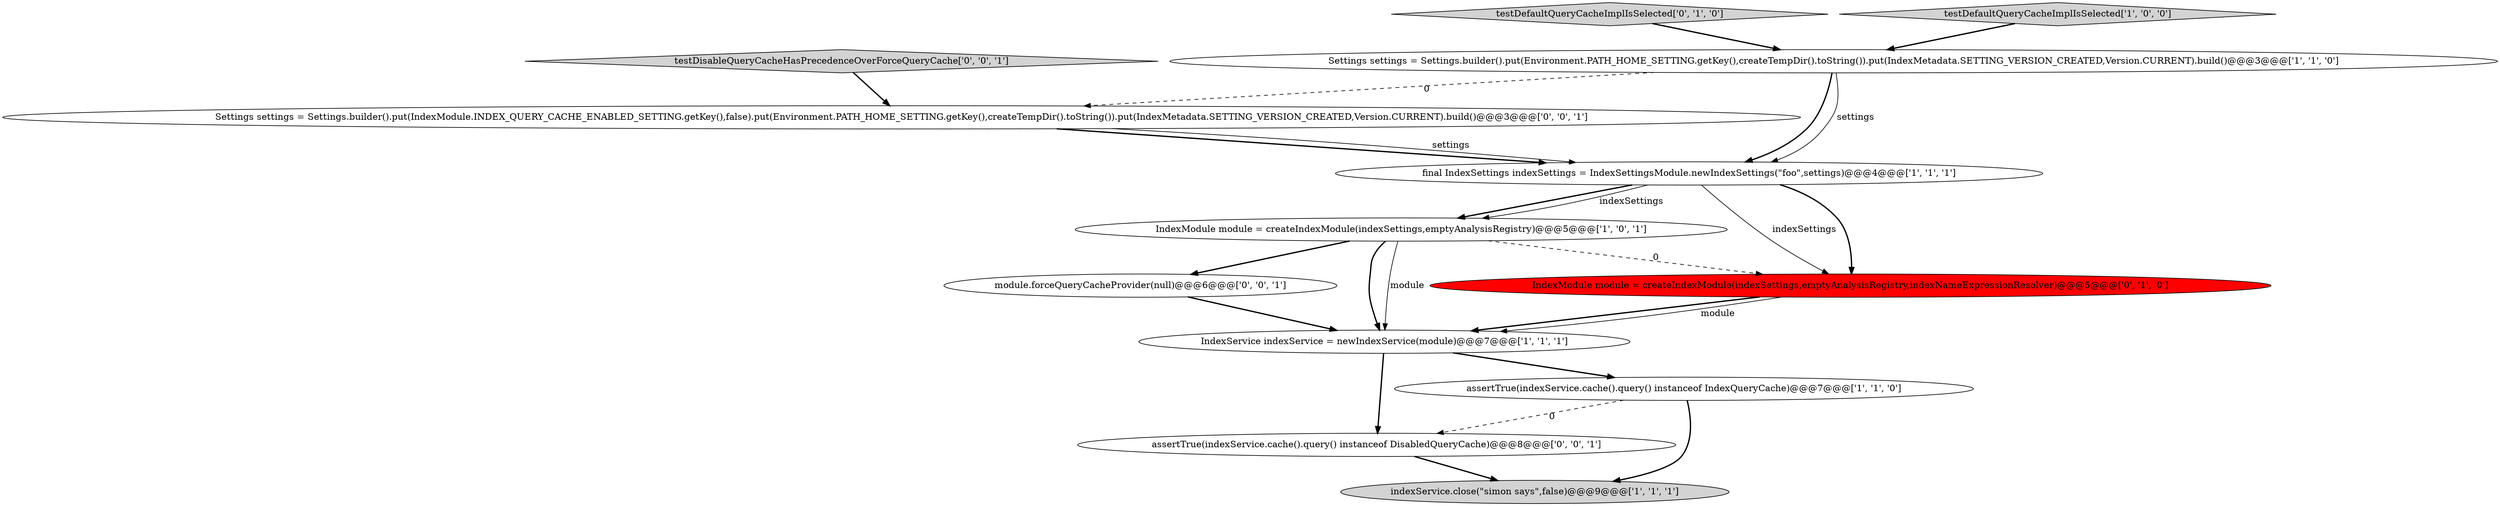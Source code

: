 digraph {
12 [style = filled, label = "assertTrue(indexService.cache().query() instanceof DisabledQueryCache)@@@8@@@['0', '0', '1']", fillcolor = white, shape = ellipse image = "AAA0AAABBB3BBB"];
8 [style = filled, label = "testDefaultQueryCacheImplIsSelected['0', '1', '0']", fillcolor = lightgray, shape = diamond image = "AAA0AAABBB2BBB"];
11 [style = filled, label = "module.forceQueryCacheProvider(null)@@@6@@@['0', '0', '1']", fillcolor = white, shape = ellipse image = "AAA0AAABBB3BBB"];
1 [style = filled, label = "testDefaultQueryCacheImplIsSelected['1', '0', '0']", fillcolor = lightgray, shape = diamond image = "AAA0AAABBB1BBB"];
4 [style = filled, label = "IndexService indexService = newIndexService(module)@@@7@@@['1', '1', '1']", fillcolor = white, shape = ellipse image = "AAA0AAABBB1BBB"];
6 [style = filled, label = "assertTrue(indexService.cache().query() instanceof IndexQueryCache)@@@7@@@['1', '1', '0']", fillcolor = white, shape = ellipse image = "AAA0AAABBB1BBB"];
5 [style = filled, label = "Settings settings = Settings.builder().put(Environment.PATH_HOME_SETTING.getKey(),createTempDir().toString()).put(IndexMetadata.SETTING_VERSION_CREATED,Version.CURRENT).build()@@@3@@@['1', '1', '0']", fillcolor = white, shape = ellipse image = "AAA0AAABBB1BBB"];
9 [style = filled, label = "testDisableQueryCacheHasPrecedenceOverForceQueryCache['0', '0', '1']", fillcolor = lightgray, shape = diamond image = "AAA0AAABBB3BBB"];
10 [style = filled, label = "Settings settings = Settings.builder().put(IndexModule.INDEX_QUERY_CACHE_ENABLED_SETTING.getKey(),false).put(Environment.PATH_HOME_SETTING.getKey(),createTempDir().toString()).put(IndexMetadata.SETTING_VERSION_CREATED,Version.CURRENT).build()@@@3@@@['0', '0', '1']", fillcolor = white, shape = ellipse image = "AAA0AAABBB3BBB"];
0 [style = filled, label = "IndexModule module = createIndexModule(indexSettings,emptyAnalysisRegistry)@@@5@@@['1', '0', '1']", fillcolor = white, shape = ellipse image = "AAA0AAABBB1BBB"];
2 [style = filled, label = "indexService.close(\"simon says\",false)@@@9@@@['1', '1', '1']", fillcolor = lightgray, shape = ellipse image = "AAA0AAABBB1BBB"];
7 [style = filled, label = "IndexModule module = createIndexModule(indexSettings,emptyAnalysisRegistry,indexNameExpressionResolver)@@@5@@@['0', '1', '0']", fillcolor = red, shape = ellipse image = "AAA1AAABBB2BBB"];
3 [style = filled, label = "final IndexSettings indexSettings = IndexSettingsModule.newIndexSettings(\"foo\",settings)@@@4@@@['1', '1', '1']", fillcolor = white, shape = ellipse image = "AAA0AAABBB1BBB"];
1->5 [style = bold, label=""];
5->3 [style = bold, label=""];
5->3 [style = solid, label="settings"];
4->6 [style = bold, label=""];
11->4 [style = bold, label=""];
0->11 [style = bold, label=""];
10->3 [style = bold, label=""];
7->4 [style = bold, label=""];
9->10 [style = bold, label=""];
3->7 [style = solid, label="indexSettings"];
3->0 [style = bold, label=""];
6->2 [style = bold, label=""];
6->12 [style = dashed, label="0"];
12->2 [style = bold, label=""];
8->5 [style = bold, label=""];
5->10 [style = dashed, label="0"];
3->0 [style = solid, label="indexSettings"];
3->7 [style = bold, label=""];
0->4 [style = bold, label=""];
4->12 [style = bold, label=""];
0->4 [style = solid, label="module"];
7->4 [style = solid, label="module"];
0->7 [style = dashed, label="0"];
10->3 [style = solid, label="settings"];
}
